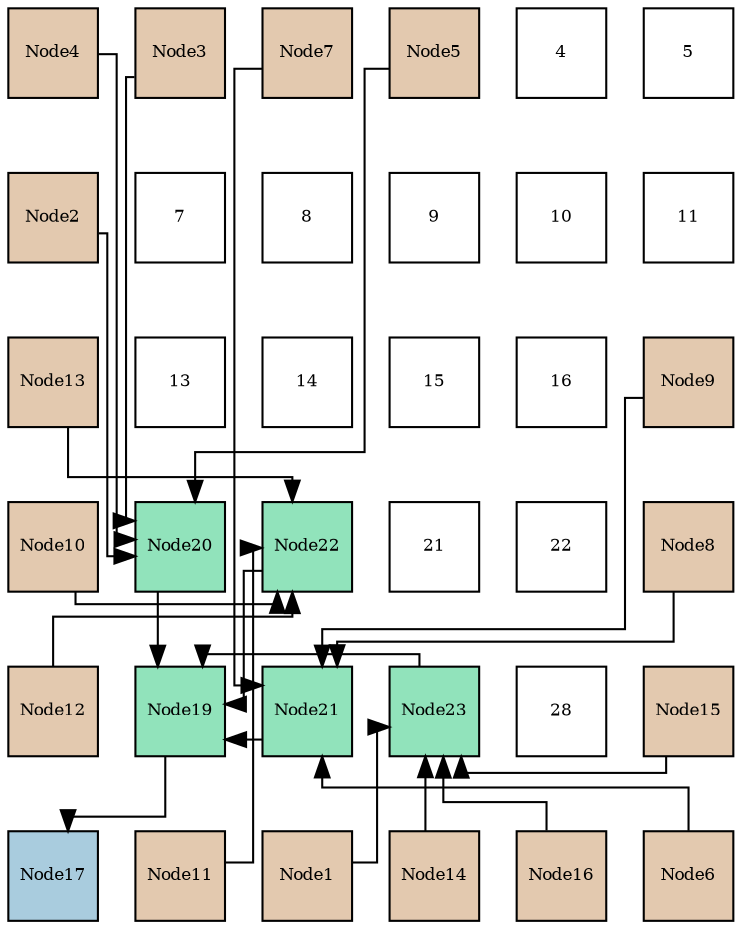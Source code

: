 digraph layout{
 rankdir=TB;
 splines=ortho;
 node [style=filled shape=square fixedsize=true width=0.6];
0[label="Node4", fontsize=8, fillcolor="#e3c9af"];
1[label="Node3", fontsize=8, fillcolor="#e3c9af"];
2[label="Node7", fontsize=8, fillcolor="#e3c9af"];
3[label="Node5", fontsize=8, fillcolor="#e3c9af"];
4[label="4", fontsize=8, fillcolor="#ffffff"];
5[label="5", fontsize=8, fillcolor="#ffffff"];
6[label="Node2", fontsize=8, fillcolor="#e3c9af"];
7[label="7", fontsize=8, fillcolor="#ffffff"];
8[label="8", fontsize=8, fillcolor="#ffffff"];
9[label="9", fontsize=8, fillcolor="#ffffff"];
10[label="10", fontsize=8, fillcolor="#ffffff"];
11[label="11", fontsize=8, fillcolor="#ffffff"];
12[label="Node13", fontsize=8, fillcolor="#e3c9af"];
13[label="13", fontsize=8, fillcolor="#ffffff"];
14[label="14", fontsize=8, fillcolor="#ffffff"];
15[label="15", fontsize=8, fillcolor="#ffffff"];
16[label="16", fontsize=8, fillcolor="#ffffff"];
17[label="Node9", fontsize=8, fillcolor="#e3c9af"];
18[label="Node10", fontsize=8, fillcolor="#e3c9af"];
19[label="Node20", fontsize=8, fillcolor="#91e3bb"];
20[label="Node22", fontsize=8, fillcolor="#91e3bb"];
21[label="21", fontsize=8, fillcolor="#ffffff"];
22[label="22", fontsize=8, fillcolor="#ffffff"];
23[label="Node8", fontsize=8, fillcolor="#e3c9af"];
24[label="Node12", fontsize=8, fillcolor="#e3c9af"];
25[label="Node19", fontsize=8, fillcolor="#91e3bb"];
26[label="Node21", fontsize=8, fillcolor="#91e3bb"];
27[label="Node23", fontsize=8, fillcolor="#91e3bb"];
28[label="28", fontsize=8, fillcolor="#ffffff"];
29[label="Node15", fontsize=8, fillcolor="#e3c9af"];
30[label="Node17", fontsize=8, fillcolor="#a9ccde"];
31[label="Node11", fontsize=8, fillcolor="#e3c9af"];
32[label="Node1", fontsize=8, fillcolor="#e3c9af"];
33[label="Node14", fontsize=8, fillcolor="#e3c9af"];
34[label="Node16", fontsize=8, fillcolor="#e3c9af"];
35[label="Node6", fontsize=8, fillcolor="#e3c9af"];
edge [constraint=false, style=vis];25 -> 30;
19 -> 25;
26 -> 25;
20 -> 25;
27 -> 25;
6 -> 19;
1 -> 19;
0 -> 19;
3 -> 19;
35 -> 26;
2 -> 26;
23 -> 26;
17 -> 26;
18 -> 20;
31 -> 20;
24 -> 20;
12 -> 20;
32 -> 27;
33 -> 27;
29 -> 27;
34 -> 27;
edge [constraint=true, style=invis];
0 -> 6 -> 12 -> 18 -> 24 -> 30;
1 -> 7 -> 13 -> 19 -> 25 -> 31;
2 -> 8 -> 14 -> 20 -> 26 -> 32;
3 -> 9 -> 15 -> 21 -> 27 -> 33;
4 -> 10 -> 16 -> 22 -> 28 -> 34;
5 -> 11 -> 17 -> 23 -> 29 -> 35;
rank = same {0 -> 1 -> 2 -> 3 -> 4 -> 5};
rank = same {6 -> 7 -> 8 -> 9 -> 10 -> 11};
rank = same {12 -> 13 -> 14 -> 15 -> 16 -> 17};
rank = same {18 -> 19 -> 20 -> 21 -> 22 -> 23};
rank = same {24 -> 25 -> 26 -> 27 -> 28 -> 29};
rank = same {30 -> 31 -> 32 -> 33 -> 34 -> 35};
}